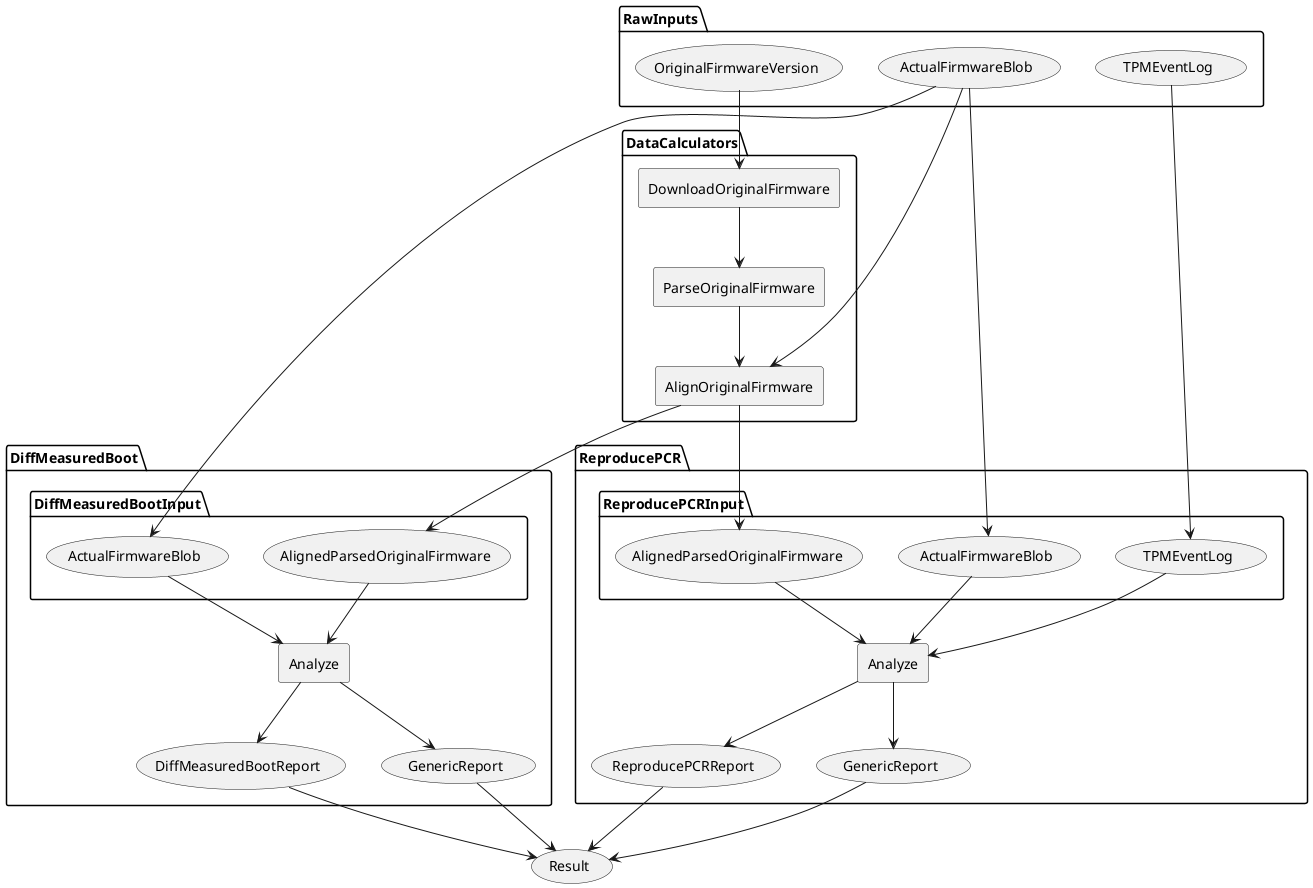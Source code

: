 @startuml inputs_flow

package RawInputs {
  usecase ActualFirmwareBlob as RawInputs_ActualFirmwareBlob
  usecase OriginalFirmwareVersion as RawInputs_OriginalFirmwareVersion
  usecase TPMEventLog as RawInputs_TPMEventLog
}
package DataCalculators {
  rectangle DownloadOriginalFirmware
  rectangle ParseOriginalFirmware
  rectangle AlignOriginalFirmware

  DownloadOriginalFirmware --> ParseOriginalFirmware
  ParseOriginalFirmware --> AlignOriginalFirmware
}

package DiffMeasuredBoot {
  package DiffMeasuredBootInput {
    usecase ActualFirmwareBlob as DiffMeasuredBoot_ActualFirmwareBlob
    usecase AlignedParsedOriginalFirmware as DiffMeasuredBoot_AlignedParsedOriginalFirmware
  }
  rectangle Analyze as DiffMeasuredBoot_Analyze
  DiffMeasuredBoot_ActualFirmwareBlob --> DiffMeasuredBoot_Analyze
  DiffMeasuredBoot_AlignedParsedOriginalFirmware --> DiffMeasuredBoot_Analyze
  usecase DiffMeasuredBootReport
  usecase GenericReport as DiffMeasuredBoot_GenericReport
  DiffMeasuredBoot_Analyze --> DiffMeasuredBootReport
  DiffMeasuredBoot_Analyze --> DiffMeasuredBoot_GenericReport
}

package ReproducePCR {
  package ReproducePCRInput {
    usecase ActualFirmwareBlob as ReproducePCR_ActualFirmwareBlob
    usecase AlignedParsedOriginalFirmware as ReproducePCR_AlignedParsedOriginalFirmware
    usecase TPMEventLog as ReproducePCR_TPMEventLog
  }
  rectangle Analyze as ReproducePCR_Analyze
  ReproducePCR_ActualFirmwareBlob --> ReproducePCR_Analyze
  ReproducePCR_AlignedParsedOriginalFirmware --> ReproducePCR_Analyze
  ReproducePCR_TPMEventLog --> ReproducePCR_Analyze
  usecase ReproducePCRReport
  usecase GenericReport as ReproducePCR_GenericReport
  ReproducePCR_Analyze --> ReproducePCRReport
  ReproducePCR_Analyze --> ReproducePCR_GenericReport
}

RawInputs_ActualFirmwareBlob --> DiffMeasuredBoot_ActualFirmwareBlob
RawInputs_ActualFirmwareBlob --> ReproducePCR_ActualFirmwareBlob
RawInputs_ActualFirmwareBlob --> AlignOriginalFirmware
RawInputs_OriginalFirmwareVersion --> DownloadOriginalFirmware
AlignOriginalFirmware --> DiffMeasuredBoot_AlignedParsedOriginalFirmware
AlignOriginalFirmware --> ReproducePCR_AlignedParsedOriginalFirmware
RawInputs_TPMEventLog --> ReproducePCR_TPMEventLog

usecase Result

DiffMeasuredBootReport --> Result
DiffMeasuredBoot_GenericReport --> Result
ReproducePCRReport --> Result
ReproducePCR_GenericReport --> Result

@enduml